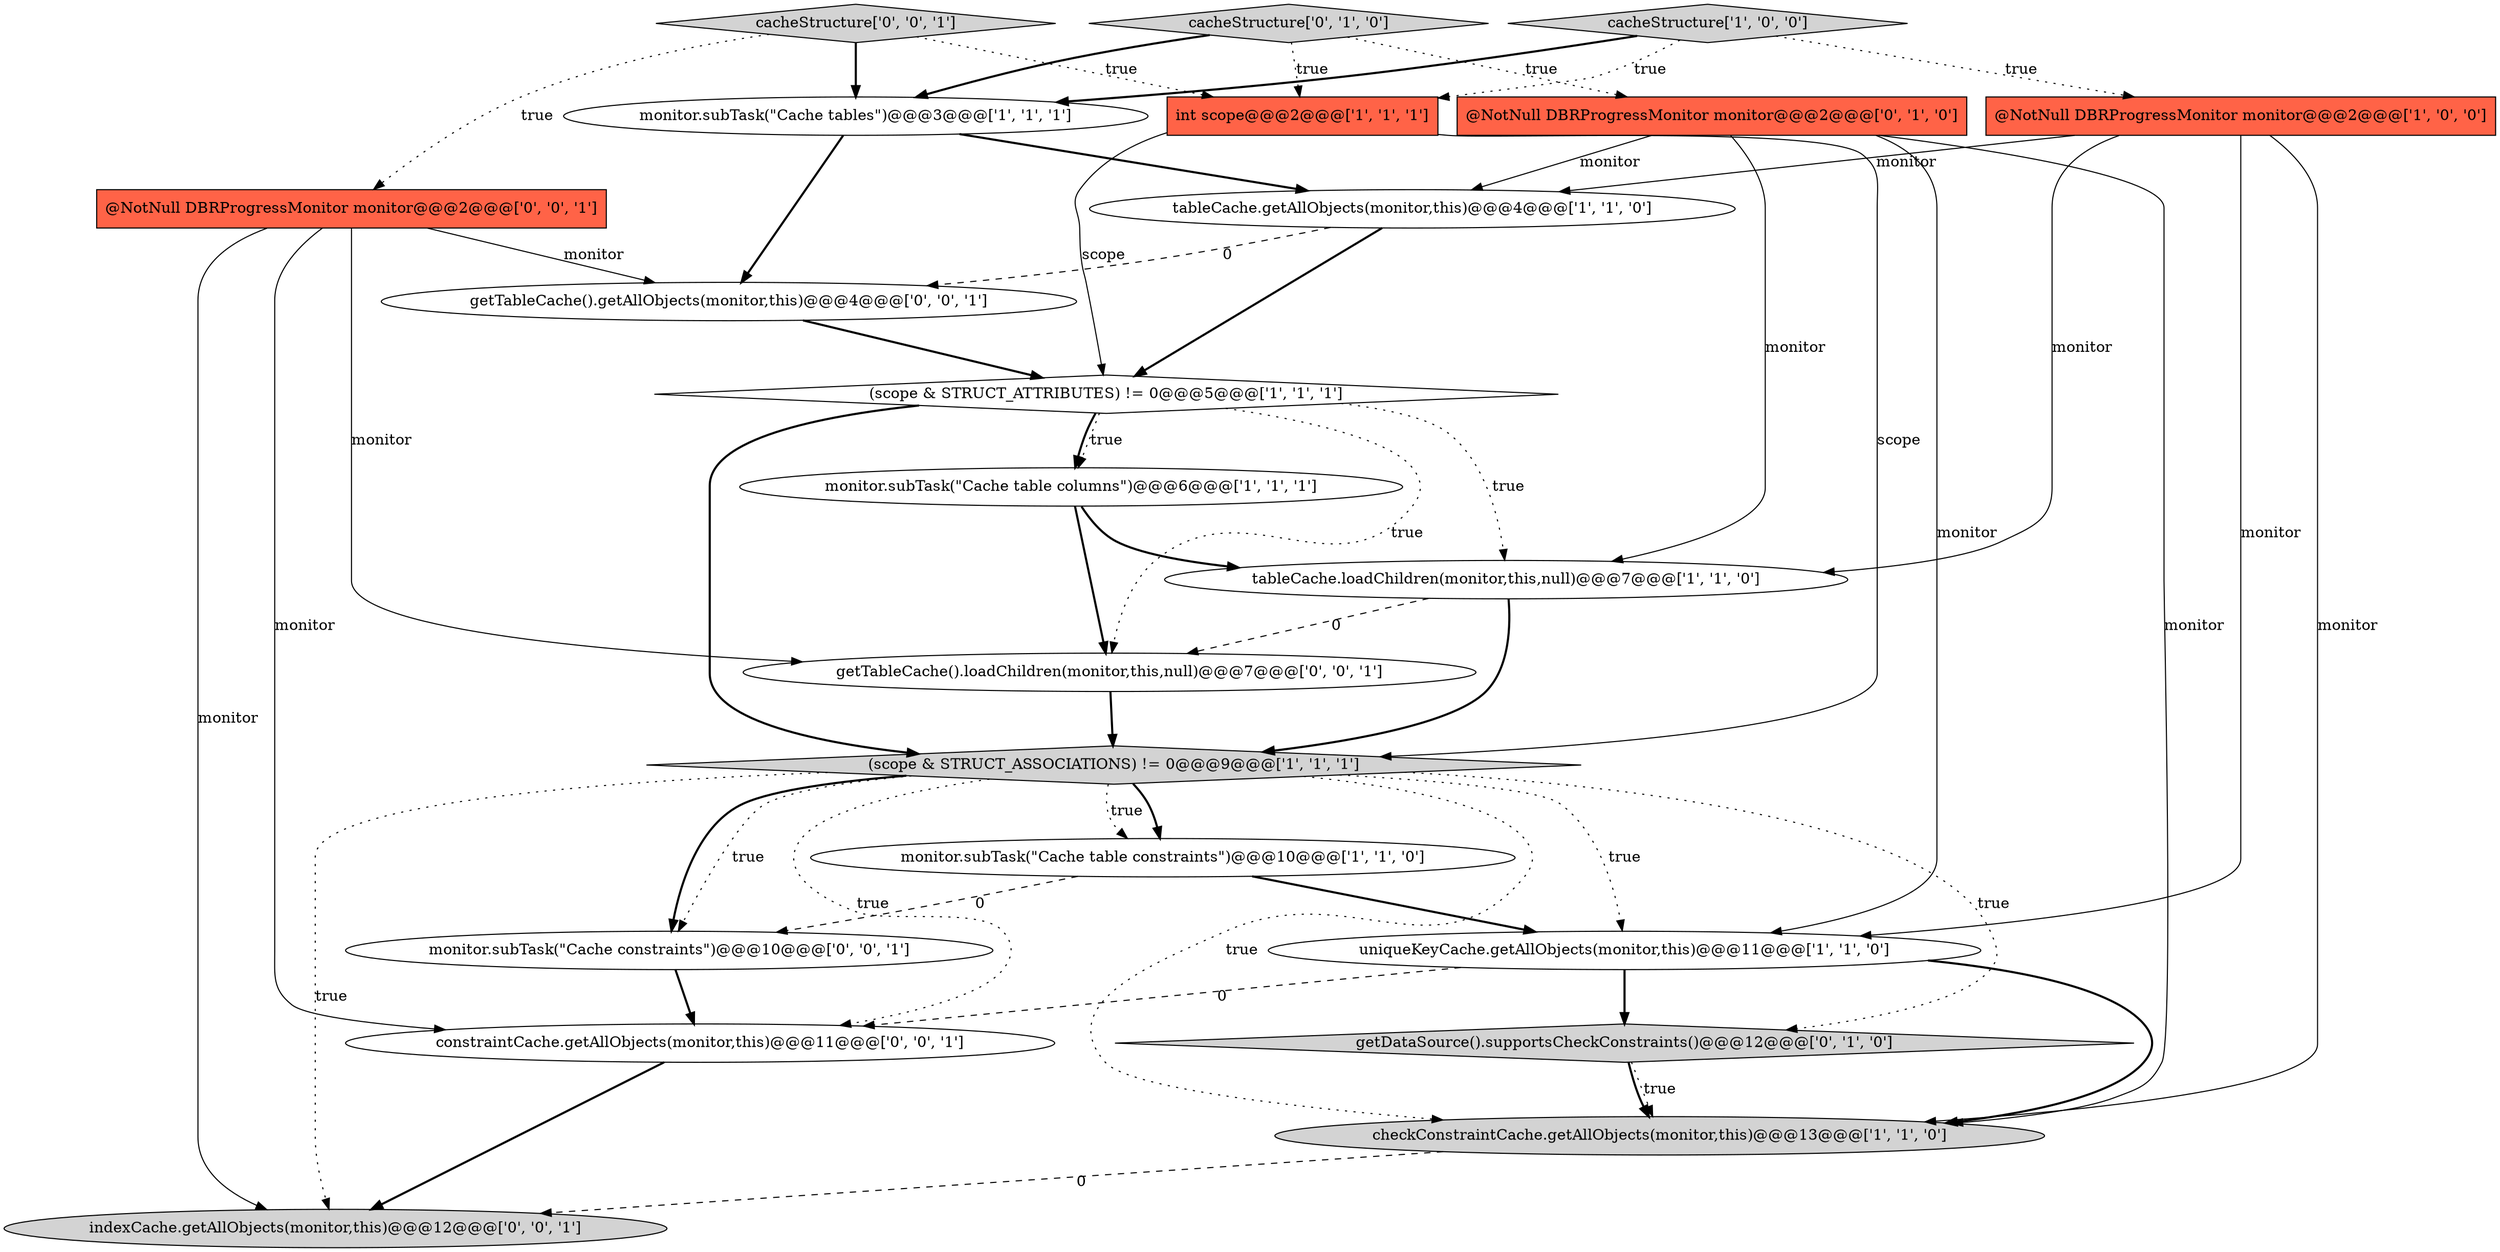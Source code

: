 digraph {
13 [style = filled, label = "cacheStructure['0', '1', '0']", fillcolor = lightgray, shape = diamond image = "AAA0AAABBB2BBB"];
4 [style = filled, label = "(scope & STRUCT_ASSOCIATIONS) != 0@@@9@@@['1', '1', '1']", fillcolor = lightgray, shape = diamond image = "AAA0AAABBB1BBB"];
16 [style = filled, label = "constraintCache.getAllObjects(monitor,this)@@@11@@@['0', '0', '1']", fillcolor = white, shape = ellipse image = "AAA0AAABBB3BBB"];
17 [style = filled, label = "cacheStructure['0', '0', '1']", fillcolor = lightgray, shape = diamond image = "AAA0AAABBB3BBB"];
8 [style = filled, label = "cacheStructure['1', '0', '0']", fillcolor = lightgray, shape = diamond image = "AAA0AAABBB1BBB"];
2 [style = filled, label = "@NotNull DBRProgressMonitor monitor@@@2@@@['1', '0', '0']", fillcolor = tomato, shape = box image = "AAA0AAABBB1BBB"];
18 [style = filled, label = "getTableCache().loadChildren(monitor,this,null)@@@7@@@['0', '0', '1']", fillcolor = white, shape = ellipse image = "AAA0AAABBB3BBB"];
9 [style = filled, label = "monitor.subTask(\"Cache tables\")@@@3@@@['1', '1', '1']", fillcolor = white, shape = ellipse image = "AAA0AAABBB1BBB"];
7 [style = filled, label = "monitor.subTask(\"Cache table columns\")@@@6@@@['1', '1', '1']", fillcolor = white, shape = ellipse image = "AAA0AAABBB1BBB"];
3 [style = filled, label = "int scope@@@2@@@['1', '1', '1']", fillcolor = tomato, shape = box image = "AAA0AAABBB1BBB"];
15 [style = filled, label = "monitor.subTask(\"Cache constraints\")@@@10@@@['0', '0', '1']", fillcolor = white, shape = ellipse image = "AAA0AAABBB3BBB"];
21 [style = filled, label = "getTableCache().getAllObjects(monitor,this)@@@4@@@['0', '0', '1']", fillcolor = white, shape = ellipse image = "AAA0AAABBB3BBB"];
20 [style = filled, label = "@NotNull DBRProgressMonitor monitor@@@2@@@['0', '0', '1']", fillcolor = tomato, shape = box image = "AAA0AAABBB3BBB"];
5 [style = filled, label = "tableCache.getAllObjects(monitor,this)@@@4@@@['1', '1', '0']", fillcolor = white, shape = ellipse image = "AAA0AAABBB1BBB"];
10 [style = filled, label = "tableCache.loadChildren(monitor,this,null)@@@7@@@['1', '1', '0']", fillcolor = white, shape = ellipse image = "AAA0AAABBB1BBB"];
0 [style = filled, label = "checkConstraintCache.getAllObjects(monitor,this)@@@13@@@['1', '1', '0']", fillcolor = lightgray, shape = ellipse image = "AAA0AAABBB1BBB"];
12 [style = filled, label = "@NotNull DBRProgressMonitor monitor@@@2@@@['0', '1', '0']", fillcolor = tomato, shape = box image = "AAA0AAABBB2BBB"];
1 [style = filled, label = "uniqueKeyCache.getAllObjects(monitor,this)@@@11@@@['1', '1', '0']", fillcolor = white, shape = ellipse image = "AAA0AAABBB1BBB"];
14 [style = filled, label = "getDataSource().supportsCheckConstraints()@@@12@@@['0', '1', '0']", fillcolor = lightgray, shape = diamond image = "AAA1AAABBB2BBB"];
11 [style = filled, label = "monitor.subTask(\"Cache table constraints\")@@@10@@@['1', '1', '0']", fillcolor = white, shape = ellipse image = "AAA0AAABBB1BBB"];
6 [style = filled, label = "(scope & STRUCT_ATTRIBUTES) != 0@@@5@@@['1', '1', '1']", fillcolor = white, shape = diamond image = "AAA0AAABBB1BBB"];
19 [style = filled, label = "indexCache.getAllObjects(monitor,this)@@@12@@@['0', '0', '1']", fillcolor = lightgray, shape = ellipse image = "AAA0AAABBB3BBB"];
3->6 [style = solid, label="scope"];
0->19 [style = dashed, label="0"];
14->0 [style = dotted, label="true"];
20->21 [style = solid, label="monitor"];
8->9 [style = bold, label=""];
20->19 [style = solid, label="monitor"];
6->4 [style = bold, label=""];
10->18 [style = dashed, label="0"];
4->16 [style = dotted, label="true"];
20->16 [style = solid, label="monitor"];
6->7 [style = dotted, label="true"];
7->10 [style = bold, label=""];
7->18 [style = bold, label=""];
4->11 [style = bold, label=""];
16->19 [style = bold, label=""];
3->4 [style = solid, label="scope"];
2->1 [style = solid, label="monitor"];
4->11 [style = dotted, label="true"];
2->5 [style = solid, label="monitor"];
11->1 [style = bold, label=""];
14->0 [style = bold, label=""];
9->21 [style = bold, label=""];
8->2 [style = dotted, label="true"];
4->1 [style = dotted, label="true"];
4->0 [style = dotted, label="true"];
1->14 [style = bold, label=""];
2->0 [style = solid, label="monitor"];
11->15 [style = dashed, label="0"];
12->1 [style = solid, label="monitor"];
4->15 [style = dotted, label="true"];
6->10 [style = dotted, label="true"];
10->4 [style = bold, label=""];
17->20 [style = dotted, label="true"];
12->10 [style = solid, label="monitor"];
17->9 [style = bold, label=""];
4->19 [style = dotted, label="true"];
4->14 [style = dotted, label="true"];
15->16 [style = bold, label=""];
5->21 [style = dashed, label="0"];
13->3 [style = dotted, label="true"];
6->18 [style = dotted, label="true"];
1->16 [style = dashed, label="0"];
12->0 [style = solid, label="monitor"];
8->3 [style = dotted, label="true"];
12->5 [style = solid, label="monitor"];
13->9 [style = bold, label=""];
6->7 [style = bold, label=""];
4->15 [style = bold, label=""];
17->3 [style = dotted, label="true"];
13->12 [style = dotted, label="true"];
21->6 [style = bold, label=""];
9->5 [style = bold, label=""];
20->18 [style = solid, label="monitor"];
2->10 [style = solid, label="monitor"];
5->6 [style = bold, label=""];
18->4 [style = bold, label=""];
1->0 [style = bold, label=""];
}
